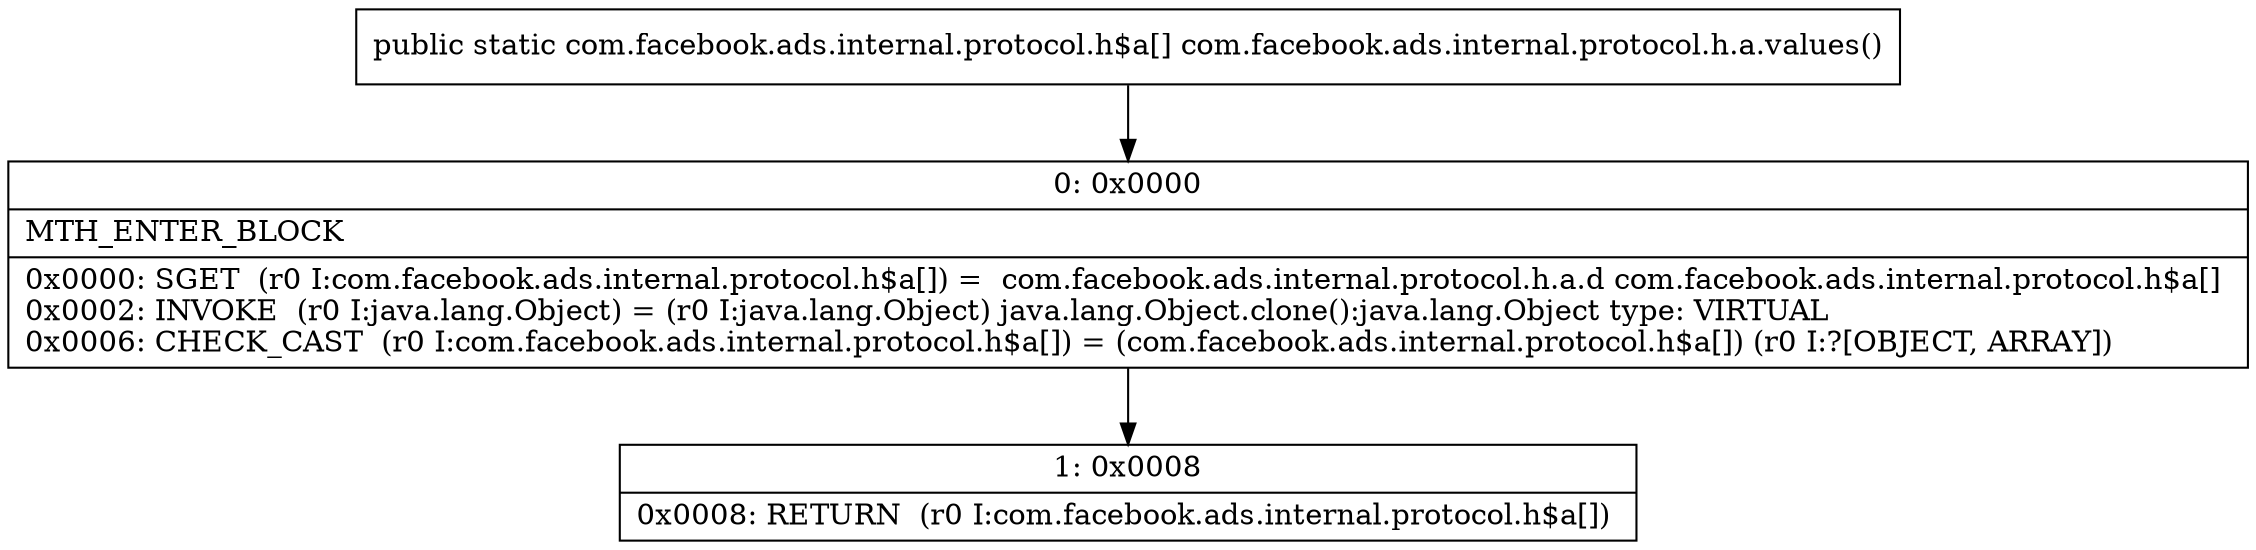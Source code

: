 digraph "CFG forcom.facebook.ads.internal.protocol.h.a.values()[Lcom\/facebook\/ads\/internal\/protocol\/h$a;" {
Node_0 [shape=record,label="{0\:\ 0x0000|MTH_ENTER_BLOCK\l|0x0000: SGET  (r0 I:com.facebook.ads.internal.protocol.h$a[]) =  com.facebook.ads.internal.protocol.h.a.d com.facebook.ads.internal.protocol.h$a[] \l0x0002: INVOKE  (r0 I:java.lang.Object) = (r0 I:java.lang.Object) java.lang.Object.clone():java.lang.Object type: VIRTUAL \l0x0006: CHECK_CAST  (r0 I:com.facebook.ads.internal.protocol.h$a[]) = (com.facebook.ads.internal.protocol.h$a[]) (r0 I:?[OBJECT, ARRAY]) \l}"];
Node_1 [shape=record,label="{1\:\ 0x0008|0x0008: RETURN  (r0 I:com.facebook.ads.internal.protocol.h$a[]) \l}"];
MethodNode[shape=record,label="{public static com.facebook.ads.internal.protocol.h$a[] com.facebook.ads.internal.protocol.h.a.values() }"];
MethodNode -> Node_0;
Node_0 -> Node_1;
}

